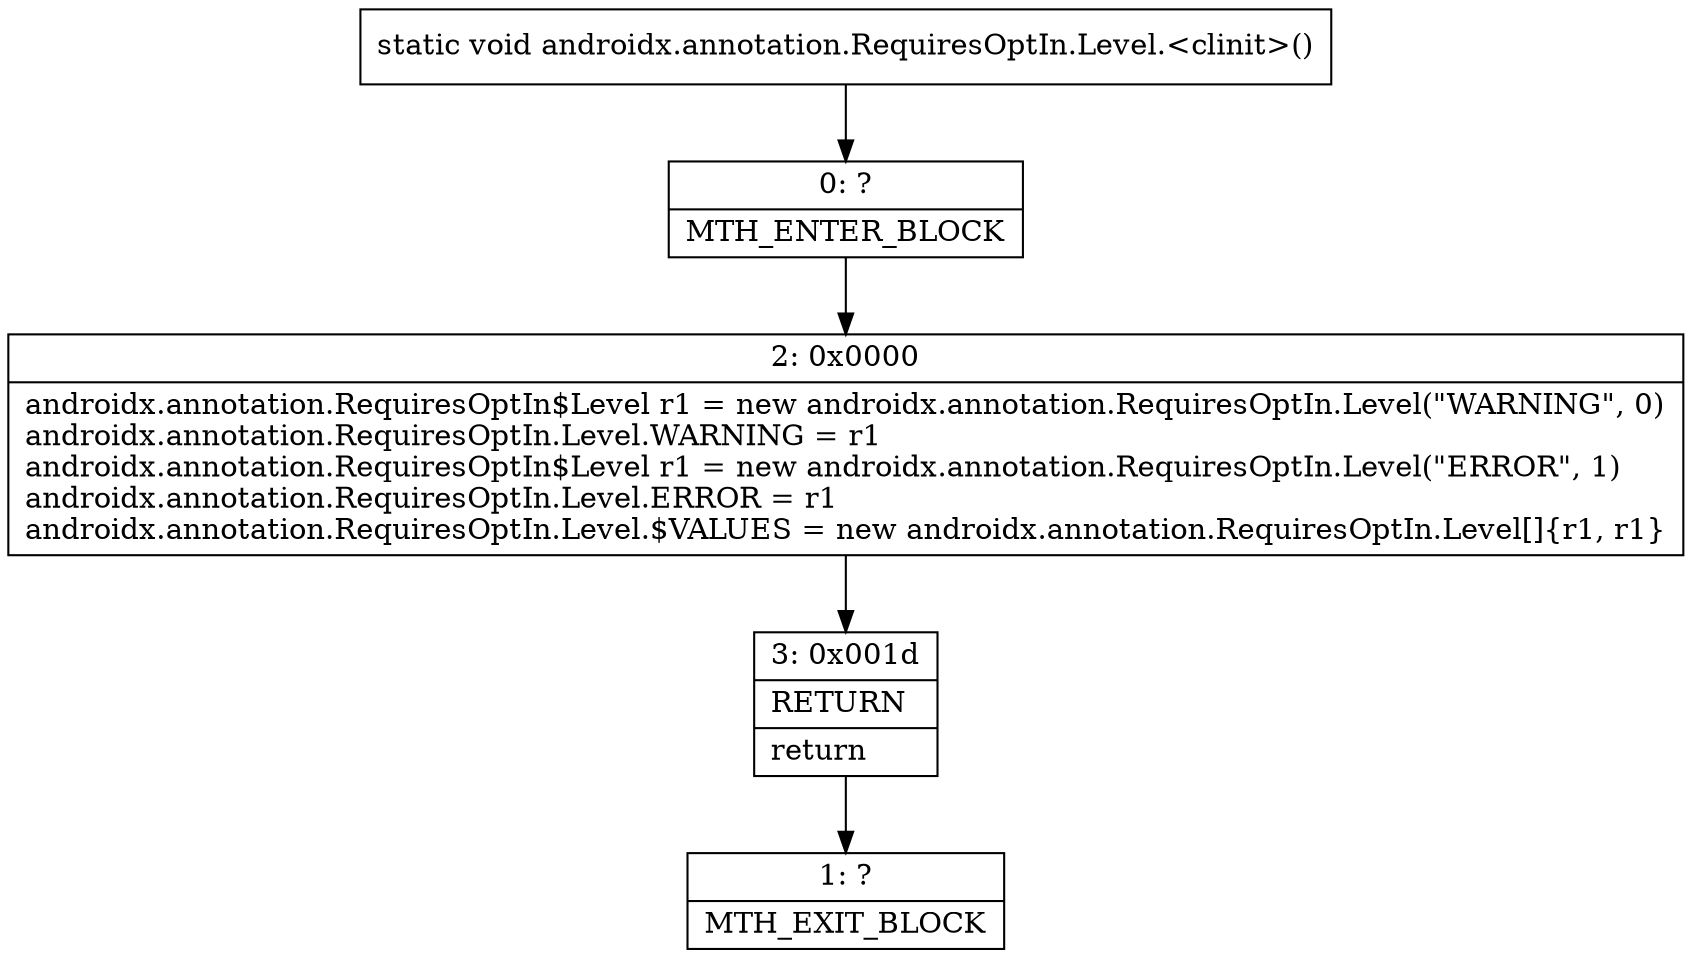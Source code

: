 digraph "CFG forandroidx.annotation.RequiresOptIn.Level.\<clinit\>()V" {
Node_0 [shape=record,label="{0\:\ ?|MTH_ENTER_BLOCK\l}"];
Node_2 [shape=record,label="{2\:\ 0x0000|androidx.annotation.RequiresOptIn$Level r1 = new androidx.annotation.RequiresOptIn.Level(\"WARNING\", 0)\landroidx.annotation.RequiresOptIn.Level.WARNING = r1\landroidx.annotation.RequiresOptIn$Level r1 = new androidx.annotation.RequiresOptIn.Level(\"ERROR\", 1)\landroidx.annotation.RequiresOptIn.Level.ERROR = r1\landroidx.annotation.RequiresOptIn.Level.$VALUES = new androidx.annotation.RequiresOptIn.Level[]\{r1, r1\}\l}"];
Node_3 [shape=record,label="{3\:\ 0x001d|RETURN\l|return\l}"];
Node_1 [shape=record,label="{1\:\ ?|MTH_EXIT_BLOCK\l}"];
MethodNode[shape=record,label="{static void androidx.annotation.RequiresOptIn.Level.\<clinit\>() }"];
MethodNode -> Node_0;Node_0 -> Node_2;
Node_2 -> Node_3;
Node_3 -> Node_1;
}

